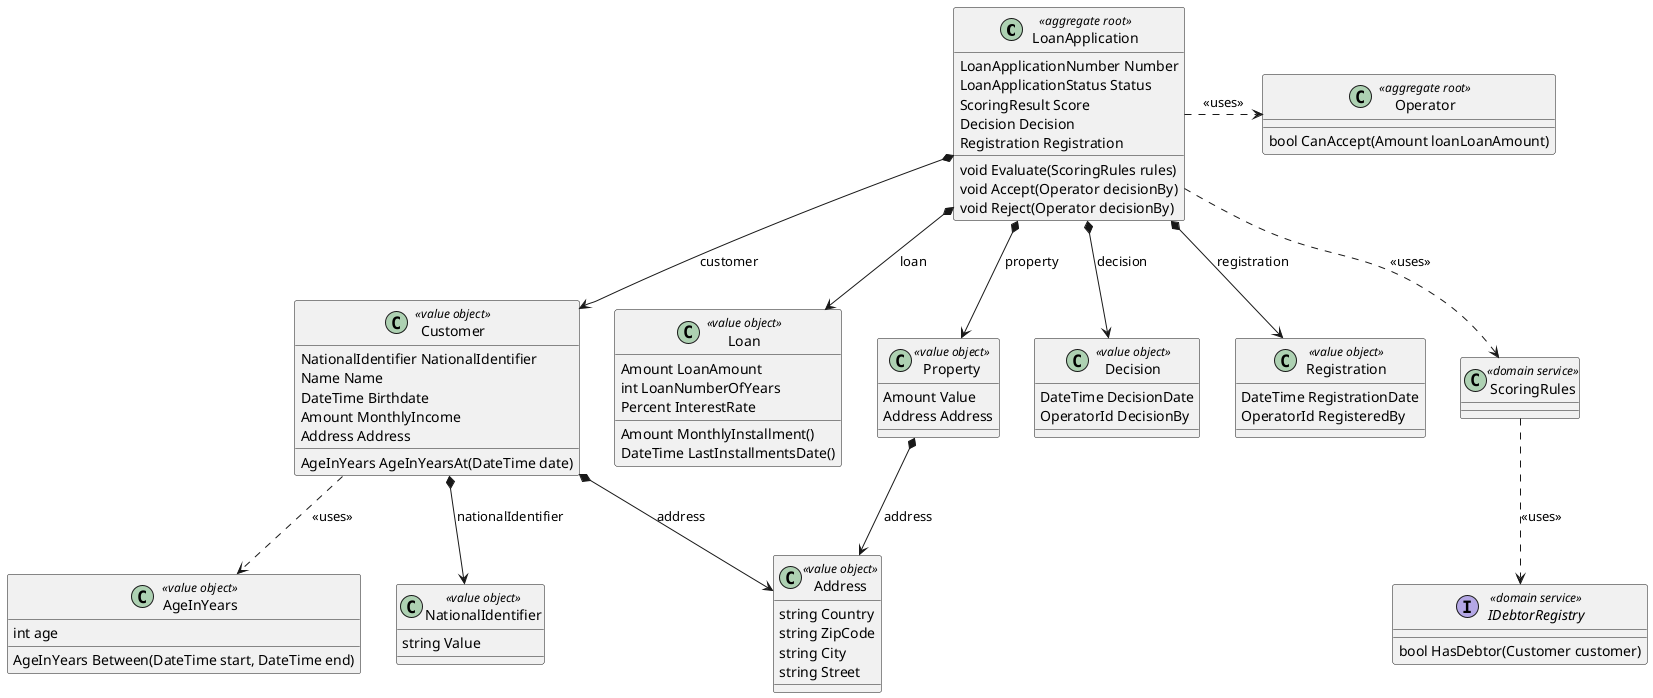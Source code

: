 @startuml

class LoanApplication <<aggregate root>> {
    LoanApplicationNumber Number
    LoanApplicationStatus Status
    ScoringResult Score
    Decision Decision
    Registration Registration

    void Evaluate(ScoringRules rules)
    void Accept(Operator decisionBy)
    void Reject(Operator decisionBy)
}

class Customer <<value object>> {
    NationalIdentifier NationalIdentifier
    Name Name
    DateTime Birthdate
    Amount MonthlyIncome
    Address Address
    AgeInYears AgeInYearsAt(DateTime date)
}
class Loan <<value object>> {
    Amount LoanAmount
    int LoanNumberOfYears
    Percent InterestRate

    Amount MonthlyInstallment()
    DateTime LastInstallmentsDate()
}

class Property <<value object>> {
    Amount Value
    Address Address
}
class Decision <<value object>>{
    DateTime DecisionDate
    OperatorId DecisionBy
}
class Registration <<value object>>{
    DateTime RegistrationDate
    OperatorId RegisteredBy
}
class Operator <<aggregate root>> {
    bool CanAccept(Amount loanLoanAmount)
}

class ScoringRules <<domain service>>
interface IDebtorRegistry <<domain service>>{
    bool HasDebtor(Customer customer)
}
class NationalIdentifier <<value object>>{
    string Value 
}
class Address <<value object>> {
    string Country 
    string ZipCode 
    string City 
    string Street
}
class AgeInYears <<value object>>{
    int age
    AgeInYears Between(DateTime start, DateTime end)
}

LoanApplication *--> Customer : customer
LoanApplication *--> Loan : loan
LoanApplication *--> Property : property
LoanApplication *--> Decision : decision
LoanApplication *--> Registration : registration
LoanApplication ..>  ScoringRules : <<uses>>
LoanApplication .right.>  Operator : <<uses>>

ScoringRules    ..>  IDebtorRegistry : <<uses>>

Customer        *--> NationalIdentifier : nationalIdentifier
Customer        *--> Address :address
Customer        ..> AgeInYears : <<uses>>
Property        *--> Address :address

@enduml